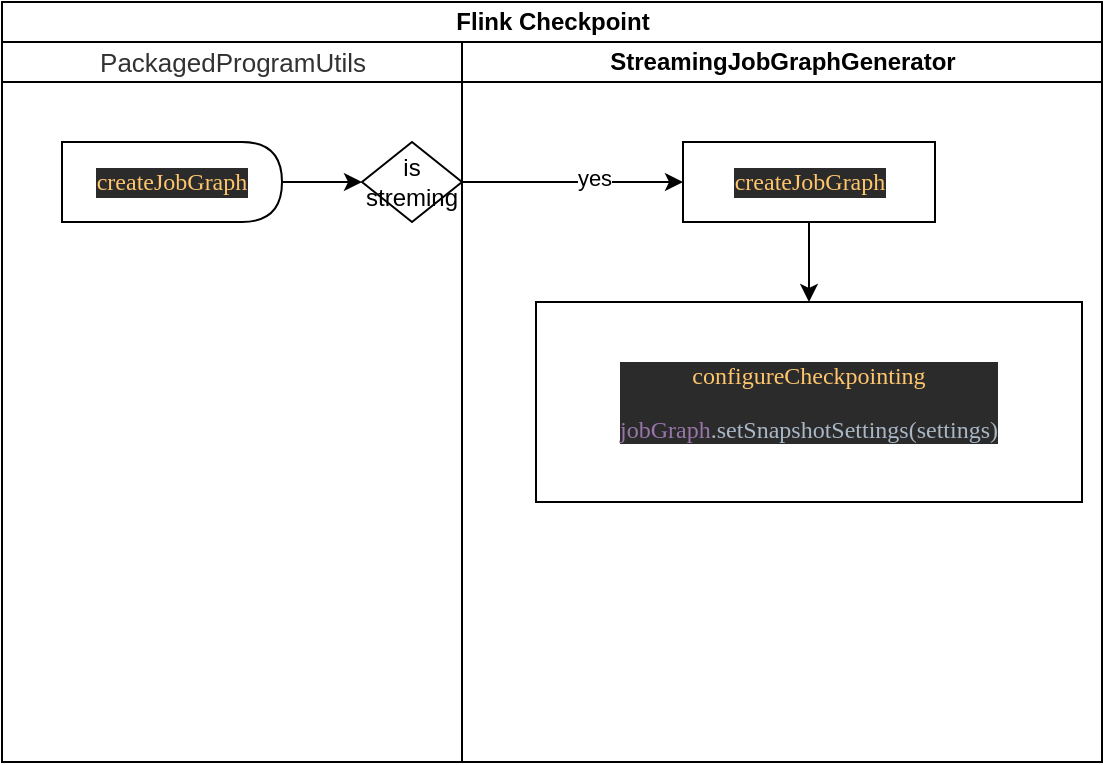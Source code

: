 <mxfile version="13.6.4" type="github"><diagram id="-bwUwgzcoNaK2-YZ4em_" name="Page-1"><mxGraphModel dx="946" dy="519" grid="1" gridSize="10" guides="1" tooltips="1" connect="1" arrows="1" fold="1" page="1" pageScale="1" pageWidth="827" pageHeight="1169" math="0" shadow="0"><root><mxCell id="0"/><mxCell id="1" parent="0"/><mxCell id="kCRBrZalbVwqJB-VtD9c-1" value="Flink Checkpoint" style="swimlane;html=1;childLayout=stackLayout;resizeParent=1;resizeParentMax=0;startSize=20;" vertex="1" parent="1"><mxGeometry x="130" y="30" width="550" height="380" as="geometry"/></mxCell><mxCell id="kCRBrZalbVwqJB-VtD9c-2" value="&lt;span style=&quot;color: rgb(50 , 50 , 50) ; font-size: 13px ; font-weight: 400 ; background-color: rgba(255 , 255 , 255 , 0.01)&quot;&gt;PackagedProgramUtils&lt;/span&gt;" style="swimlane;html=1;startSize=20;" vertex="1" parent="kCRBrZalbVwqJB-VtD9c-1"><mxGeometry y="20" width="230" height="360" as="geometry"/></mxCell><mxCell id="kCRBrZalbVwqJB-VtD9c-8" style="edgeStyle=orthogonalEdgeStyle;rounded=0;orthogonalLoop=1;jettySize=auto;html=1;entryX=0;entryY=0.5;entryDx=0;entryDy=0;" edge="1" parent="kCRBrZalbVwqJB-VtD9c-2" source="kCRBrZalbVwqJB-VtD9c-5" target="kCRBrZalbVwqJB-VtD9c-7"><mxGeometry relative="1" as="geometry"/></mxCell><mxCell id="kCRBrZalbVwqJB-VtD9c-5" value="&lt;pre style=&quot;background-color: #2b2b2b ; color: #a9b7c6 ; font-family: &amp;#34;menlo&amp;#34; ; font-size: 9.0pt&quot;&gt;&lt;span style=&quot;color: #ffc66d&quot;&gt;createJobGraph&lt;/span&gt;&lt;/pre&gt;" style="shape=delay;whiteSpace=wrap;html=1;" vertex="1" parent="kCRBrZalbVwqJB-VtD9c-2"><mxGeometry x="30" y="50" width="110" height="40" as="geometry"/></mxCell><mxCell id="kCRBrZalbVwqJB-VtD9c-7" value="is streming" style="rhombus;whiteSpace=wrap;html=1;" vertex="1" parent="kCRBrZalbVwqJB-VtD9c-2"><mxGeometry x="180" y="50" width="50" height="40" as="geometry"/></mxCell><mxCell id="kCRBrZalbVwqJB-VtD9c-3" value="StreamingJobGraphGenerator" style="swimlane;html=1;startSize=20;" vertex="1" parent="kCRBrZalbVwqJB-VtD9c-1"><mxGeometry x="230" y="20" width="320" height="360" as="geometry"/></mxCell><mxCell id="kCRBrZalbVwqJB-VtD9c-12" style="edgeStyle=orthogonalEdgeStyle;rounded=0;orthogonalLoop=1;jettySize=auto;html=1;entryX=0.5;entryY=0;entryDx=0;entryDy=0;" edge="1" parent="kCRBrZalbVwqJB-VtD9c-3" source="kCRBrZalbVwqJB-VtD9c-6" target="kCRBrZalbVwqJB-VtD9c-13"><mxGeometry relative="1" as="geometry"><mxPoint x="117" y="140" as="targetPoint"/></mxGeometry></mxCell><mxCell id="kCRBrZalbVwqJB-VtD9c-13" value="&lt;pre style=&quot;background-color: #2b2b2b ; color: #a9b7c6 ; font-family: &amp;#34;menlo&amp;#34; ; font-size: 9.0pt&quot;&gt;&lt;pre style=&quot;font-family: &amp;#34;menlo&amp;#34; ; font-size: 9pt&quot;&gt;&lt;span style=&quot;color: #ffc66d&quot;&gt;configureCheckpointing&lt;/span&gt;&lt;/pre&gt;&lt;pre style=&quot;font-family: &amp;#34;menlo&amp;#34; ; font-size: 9pt&quot;&gt;&lt;pre style=&quot;font-family: &amp;#34;menlo&amp;#34; ; font-size: 9pt&quot;&gt;&lt;span style=&quot;color: #9876aa&quot;&gt;jobGraph&lt;/span&gt;.setSnapshotSettings(settings)&lt;/pre&gt;&lt;/pre&gt;&lt;/pre&gt;" style="rounded=0;whiteSpace=wrap;html=1;" vertex="1" parent="kCRBrZalbVwqJB-VtD9c-3"><mxGeometry x="37" y="130" width="273" height="100" as="geometry"/></mxCell><mxCell id="kCRBrZalbVwqJB-VtD9c-6" value="&lt;pre style=&quot;background-color: #2b2b2b ; color: #a9b7c6 ; font-family: &amp;#34;menlo&amp;#34; ; font-size: 9.0pt&quot;&gt;&lt;span style=&quot;color: #ffc66d&quot;&gt;createJobGraph&lt;/span&gt;&lt;/pre&gt;" style="rounded=0;whiteSpace=wrap;html=1;" vertex="1" parent="kCRBrZalbVwqJB-VtD9c-3"><mxGeometry x="110.5" y="50" width="126" height="40" as="geometry"/></mxCell><mxCell id="kCRBrZalbVwqJB-VtD9c-9" style="edgeStyle=orthogonalEdgeStyle;rounded=0;orthogonalLoop=1;jettySize=auto;html=1;entryX=0;entryY=0.5;entryDx=0;entryDy=0;" edge="1" parent="kCRBrZalbVwqJB-VtD9c-1" source="kCRBrZalbVwqJB-VtD9c-7" target="kCRBrZalbVwqJB-VtD9c-6"><mxGeometry relative="1" as="geometry"/></mxCell><mxCell id="kCRBrZalbVwqJB-VtD9c-11" value="yes" style="edgeLabel;html=1;align=center;verticalAlign=middle;resizable=0;points=[];" vertex="1" connectable="0" parent="kCRBrZalbVwqJB-VtD9c-9"><mxGeometry x="0.2" y="-2" relative="1" as="geometry"><mxPoint x="-1" y="-4" as="offset"/></mxGeometry></mxCell></root></mxGraphModel></diagram></mxfile>